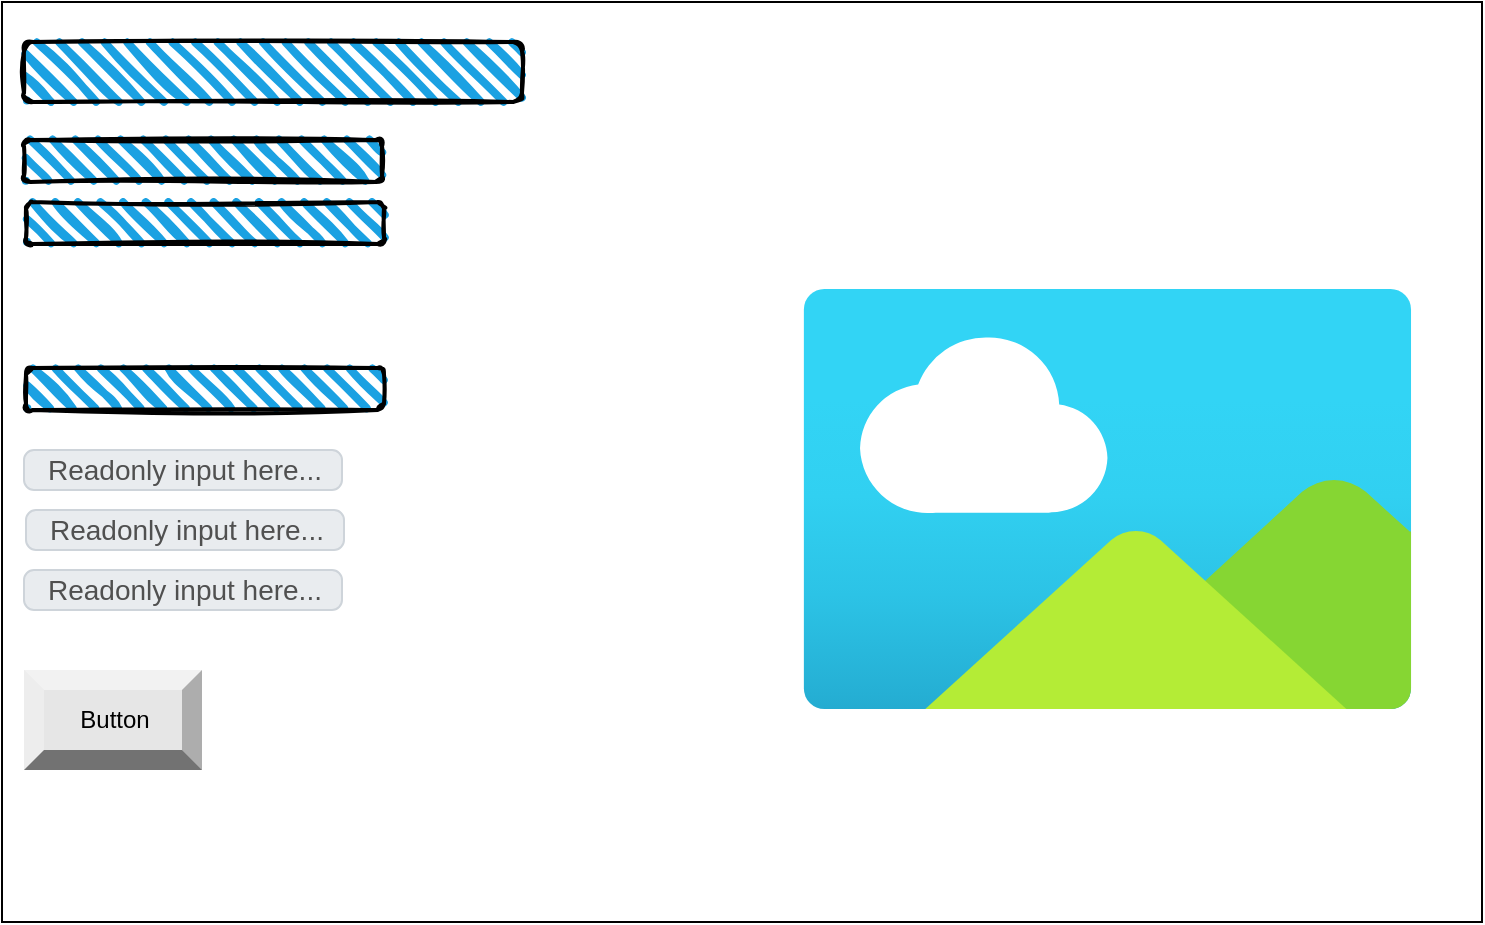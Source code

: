 <mxfile>
    <diagram id="pIaEtrtLPv3HG8r1JEND" name="Page-1">
        <mxGraphModel dx="1432" dy="948" grid="1" gridSize="10" guides="1" tooltips="1" connect="1" arrows="1" fold="1" page="1" pageScale="1" pageWidth="850" pageHeight="1100" math="0" shadow="0">
            <root>
                <mxCell id="0"/>
                <mxCell id="1" parent="0"/>
                <mxCell id="Y9fD_DwAn8kljFGfUehZ-1" value="" style="rounded=0;whiteSpace=wrap;html=1;" vertex="1" parent="1">
                    <mxGeometry x="30" y="20" width="740" height="460" as="geometry"/>
                </mxCell>
                <mxCell id="Y9fD_DwAn8kljFGfUehZ-2" value="" style="rounded=1;whiteSpace=wrap;html=1;strokeWidth=2;fillWeight=4;hachureGap=8;hachureAngle=45;fillColor=#1ba1e2;sketch=1;" vertex="1" parent="1">
                    <mxGeometry x="41" y="40" width="249" height="30" as="geometry"/>
                </mxCell>
                <mxCell id="Y9fD_DwAn8kljFGfUehZ-3" value="" style="rounded=1;whiteSpace=wrap;html=1;strokeWidth=2;fillWeight=4;hachureGap=8;hachureAngle=45;fillColor=#1ba1e2;sketch=1;" vertex="1" parent="1">
                    <mxGeometry x="42" y="120" width="179" height="21" as="geometry"/>
                </mxCell>
                <mxCell id="Y9fD_DwAn8kljFGfUehZ-4" value="" style="rounded=1;whiteSpace=wrap;html=1;strokeWidth=2;fillWeight=4;hachureGap=8;hachureAngle=45;fillColor=#1ba1e2;sketch=1;" vertex="1" parent="1">
                    <mxGeometry x="41" y="89" width="179" height="21" as="geometry"/>
                </mxCell>
                <mxCell id="Y9fD_DwAn8kljFGfUehZ-5" value="" style="rounded=1;whiteSpace=wrap;html=1;strokeWidth=2;fillWeight=4;hachureGap=8;hachureAngle=45;fillColor=#1ba1e2;sketch=1;" vertex="1" parent="1">
                    <mxGeometry x="42" y="203" width="179" height="21" as="geometry"/>
                </mxCell>
                <mxCell id="Y9fD_DwAn8kljFGfUehZ-6" value="Readonly input here..." style="html=1;shadow=0;dashed=0;shape=mxgraph.bootstrap.rrect;rSize=5;strokeColor=#CED4DA;strokeWidth=1;fillColor=#E9ECEF;fontColor=#505050;whiteSpace=wrap;align=left;verticalAlign=middle;spacingLeft=10;fontSize=14;" vertex="1" parent="1">
                    <mxGeometry x="41" y="244" width="159" height="20" as="geometry"/>
                </mxCell>
                <mxCell id="Y9fD_DwAn8kljFGfUehZ-7" value="Readonly input here..." style="html=1;shadow=0;dashed=0;shape=mxgraph.bootstrap.rrect;rSize=5;strokeColor=#CED4DA;strokeWidth=1;fillColor=#E9ECEF;fontColor=#505050;whiteSpace=wrap;align=left;verticalAlign=middle;spacingLeft=10;fontSize=14;" vertex="1" parent="1">
                    <mxGeometry x="42" y="274" width="159" height="20" as="geometry"/>
                </mxCell>
                <mxCell id="Y9fD_DwAn8kljFGfUehZ-8" value="Readonly input here..." style="html=1;shadow=0;dashed=0;shape=mxgraph.bootstrap.rrect;rSize=5;strokeColor=#CED4DA;strokeWidth=1;fillColor=#E9ECEF;fontColor=#505050;whiteSpace=wrap;align=left;verticalAlign=middle;spacingLeft=10;fontSize=14;" vertex="1" parent="1">
                    <mxGeometry x="41" y="304" width="159" height="20" as="geometry"/>
                </mxCell>
                <mxCell id="Y9fD_DwAn8kljFGfUehZ-9" value="Button" style="labelPosition=center;verticalLabelPosition=middle;align=center;html=1;shape=mxgraph.basic.shaded_button;dx=10;fillColor=#E6E6E6;strokeColor=none;" vertex="1" parent="1">
                    <mxGeometry x="41" y="354" width="89" height="50" as="geometry"/>
                </mxCell>
                <mxCell id="Y9fD_DwAn8kljFGfUehZ-11" value="" style="aspect=fixed;html=1;points=[];align=center;image;fontSize=12;image=img/lib/azure2/general/Image.svg;fillColor=#BA6D07;" vertex="1" parent="1">
                    <mxGeometry x="430" y="163.5" width="305.45" height="210" as="geometry"/>
                </mxCell>
            </root>
        </mxGraphModel>
    </diagram>
    <diagram id="PPi1ie2u7Sczy5yxZxTI" name="Page-2">
        <mxGraphModel dx="1074" dy="711" grid="1" gridSize="10" guides="1" tooltips="1" connect="1" arrows="1" fold="1" page="1" pageScale="1" pageWidth="827" pageHeight="1169" math="0" shadow="0">
            <root>
                <mxCell id="sMnJk2cxZbAE7Ro5d_Qd-0"/>
                <mxCell id="sMnJk2cxZbAE7Ro5d_Qd-1" parent="sMnJk2cxZbAE7Ro5d_Qd-0"/>
                <mxCell id="nLmml9gUSQOZoyKcWHVs-12" value="" style="rounded=0;whiteSpace=wrap;html=1;" vertex="1" parent="sMnJk2cxZbAE7Ro5d_Qd-1">
                    <mxGeometry x="30" y="20" width="740" height="460" as="geometry"/>
                </mxCell>
                <mxCell id="nLmml9gUSQOZoyKcWHVs-1" value="" style="rounded=1;whiteSpace=wrap;html=1;strokeWidth=2;fillWeight=4;hachureGap=8;hachureAngle=45;fillColor=#1ba1e2;sketch=1;" vertex="1" parent="sMnJk2cxZbAE7Ro5d_Qd-1">
                    <mxGeometry x="41" y="40" width="249" height="30" as="geometry"/>
                </mxCell>
                <mxCell id="nLmml9gUSQOZoyKcWHVs-2" value="" style="rounded=1;whiteSpace=wrap;html=1;strokeWidth=2;fillWeight=4;hachureGap=8;hachureAngle=45;fillColor=#1ba1e2;sketch=1;" vertex="1" parent="sMnJk2cxZbAE7Ro5d_Qd-1">
                    <mxGeometry x="42" y="120" width="179" height="21" as="geometry"/>
                </mxCell>
                <mxCell id="nLmml9gUSQOZoyKcWHVs-3" value="" style="rounded=1;whiteSpace=wrap;html=1;strokeWidth=2;fillWeight=4;hachureGap=8;hachureAngle=45;fillColor=#1ba1e2;sketch=1;" vertex="1" parent="sMnJk2cxZbAE7Ro5d_Qd-1">
                    <mxGeometry x="41" y="89" width="179" height="21" as="geometry"/>
                </mxCell>
                <mxCell id="nLmml9gUSQOZoyKcWHVs-4" value="" style="rounded=1;whiteSpace=wrap;html=1;strokeWidth=2;fillWeight=4;hachureGap=8;hachureAngle=45;fillColor=#1ba1e2;sketch=1;" vertex="1" parent="sMnJk2cxZbAE7Ro5d_Qd-1">
                    <mxGeometry x="42" y="203" width="179" height="21" as="geometry"/>
                </mxCell>
                <mxCell id="nLmml9gUSQOZoyKcWHVs-6" value="Readonly input here..." style="html=1;shadow=0;dashed=0;shape=mxgraph.bootstrap.rrect;rSize=5;strokeColor=#CED4DA;strokeWidth=1;fillColor=#E9ECEF;fontColor=#505050;whiteSpace=wrap;align=left;verticalAlign=middle;spacingLeft=10;fontSize=14;" vertex="1" parent="sMnJk2cxZbAE7Ro5d_Qd-1">
                    <mxGeometry x="41" y="244" width="159" height="20" as="geometry"/>
                </mxCell>
                <mxCell id="nLmml9gUSQOZoyKcWHVs-7" value="Readonly input here..." style="html=1;shadow=0;dashed=0;shape=mxgraph.bootstrap.rrect;rSize=5;strokeColor=#CED4DA;strokeWidth=1;fillColor=#E9ECEF;fontColor=#505050;whiteSpace=wrap;align=left;verticalAlign=middle;spacingLeft=10;fontSize=14;" vertex="1" parent="sMnJk2cxZbAE7Ro5d_Qd-1">
                    <mxGeometry x="42" y="274" width="159" height="20" as="geometry"/>
                </mxCell>
                <mxCell id="nLmml9gUSQOZoyKcWHVs-8" value="Readonly input here..." style="html=1;shadow=0;dashed=0;shape=mxgraph.bootstrap.rrect;rSize=5;strokeColor=#CED4DA;strokeWidth=1;fillColor=#E9ECEF;fontColor=#505050;whiteSpace=wrap;align=left;verticalAlign=middle;spacingLeft=10;fontSize=14;" vertex="1" parent="sMnJk2cxZbAE7Ro5d_Qd-1">
                    <mxGeometry x="41" y="304" width="159" height="20" as="geometry"/>
                </mxCell>
                <mxCell id="nLmml9gUSQOZoyKcWHVs-9" value="Button" style="labelPosition=center;verticalLabelPosition=middle;align=center;html=1;shape=mxgraph.basic.shaded_button;dx=10;fillColor=#E6E6E6;strokeColor=none;" vertex="1" parent="sMnJk2cxZbAE7Ro5d_Qd-1">
                    <mxGeometry x="41" y="354" width="89" height="50" as="geometry"/>
                </mxCell>
                <mxCell id="nLmml9gUSQOZoyKcWHVs-10" value="" style="rounded=1;whiteSpace=wrap;html=1;strokeWidth=2;fillWeight=4;hachureGap=8;hachureAngle=45;fillColor=#1ba1e2;sketch=1;" vertex="1" parent="sMnJk2cxZbAE7Ro5d_Qd-1">
                    <mxGeometry x="41" y="425" width="179" height="21" as="geometry"/>
                </mxCell>
                <mxCell id="nLmml9gUSQOZoyKcWHVs-11" value="" style="aspect=fixed;html=1;points=[];align=center;image;fontSize=12;image=img/lib/azure2/general/Image.svg;fillColor=#BA6D07;" vertex="1" parent="sMnJk2cxZbAE7Ro5d_Qd-1">
                    <mxGeometry x="430" y="163.5" width="305.45" height="210" as="geometry"/>
                </mxCell>
            </root>
        </mxGraphModel>
    </diagram>
</mxfile>